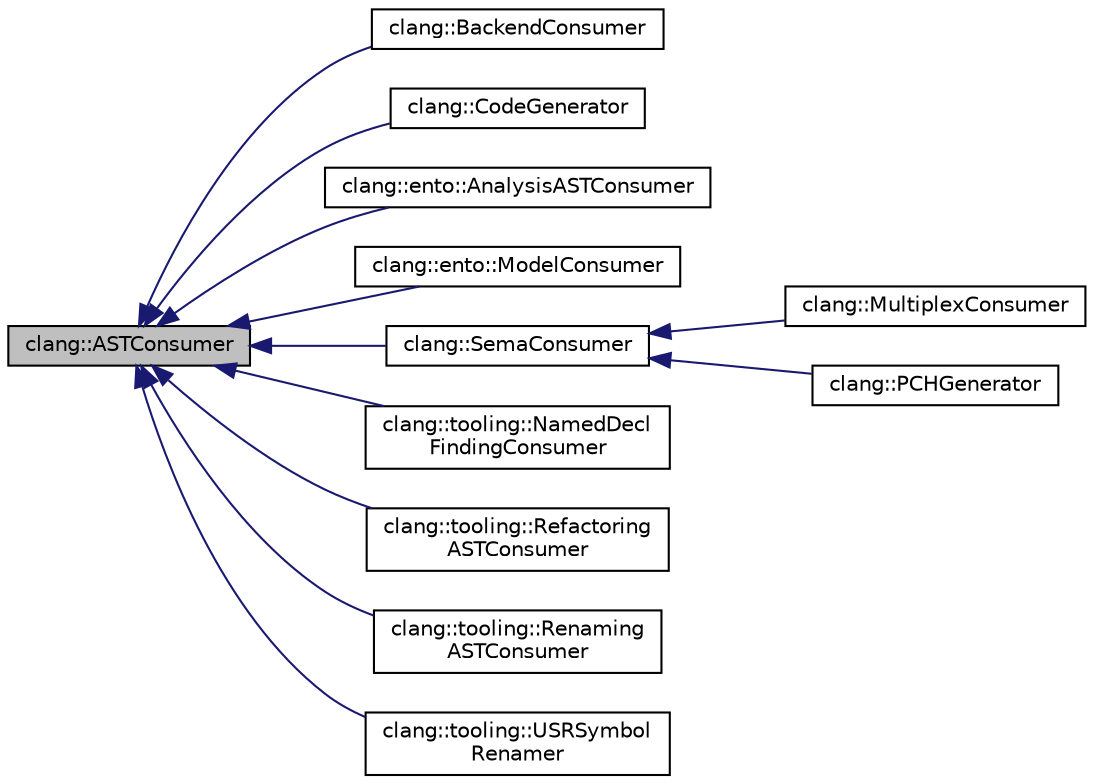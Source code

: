 digraph "clang::ASTConsumer"
{
 // LATEX_PDF_SIZE
  bgcolor="transparent";
  edge [fontname="Helvetica",fontsize="10",labelfontname="Helvetica",labelfontsize="10"];
  node [fontname="Helvetica",fontsize="10",shape=record];
  rankdir="LR";
  Node1 [label="clang::ASTConsumer",height=0.2,width=0.4,color="black", fillcolor="grey75", style="filled", fontcolor="black",tooltip="ASTConsumer - This is an abstract interface that should be implemented by clients that read ASTs."];
  Node1 -> Node2 [dir="back",color="midnightblue",fontsize="10",style="solid",fontname="Helvetica"];
  Node2 [label="clang::BackendConsumer",height=0.2,width=0.4,color="black",URL="$classclang_1_1BackendConsumer.html",tooltip=" "];
  Node1 -> Node3 [dir="back",color="midnightblue",fontsize="10",style="solid",fontname="Helvetica"];
  Node3 [label="clang::CodeGenerator",height=0.2,width=0.4,color="black",URL="$classclang_1_1CodeGenerator.html",tooltip="The primary public interface to the Clang code generator."];
  Node1 -> Node4 [dir="back",color="midnightblue",fontsize="10",style="solid",fontname="Helvetica"];
  Node4 [label="clang::ento::AnalysisASTConsumer",height=0.2,width=0.4,color="black",URL="$classclang_1_1ento_1_1AnalysisASTConsumer.html",tooltip=" "];
  Node1 -> Node5 [dir="back",color="midnightblue",fontsize="10",style="solid",fontname="Helvetica"];
  Node5 [label="clang::ento::ModelConsumer",height=0.2,width=0.4,color="black",URL="$classclang_1_1ento_1_1ModelConsumer.html",tooltip="ASTConsumer to consume model files' AST."];
  Node1 -> Node6 [dir="back",color="midnightblue",fontsize="10",style="solid",fontname="Helvetica"];
  Node6 [label="clang::SemaConsumer",height=0.2,width=0.4,color="black",URL="$classclang_1_1SemaConsumer.html",tooltip="An abstract interface that should be implemented by clients that read ASTs and then require further s..."];
  Node6 -> Node7 [dir="back",color="midnightblue",fontsize="10",style="solid",fontname="Helvetica"];
  Node7 [label="clang::MultiplexConsumer",height=0.2,width=0.4,color="black",URL="$classclang_1_1MultiplexConsumer.html",tooltip=" "];
  Node6 -> Node8 [dir="back",color="midnightblue",fontsize="10",style="solid",fontname="Helvetica"];
  Node8 [label="clang::PCHGenerator",height=0.2,width=0.4,color="black",URL="$classclang_1_1PCHGenerator.html",tooltip="AST and semantic-analysis consumer that generates a precompiled header from the parsed source code."];
  Node1 -> Node9 [dir="back",color="midnightblue",fontsize="10",style="solid",fontname="Helvetica"];
  Node9 [label="clang::tooling::NamedDecl\lFindingConsumer",height=0.2,width=0.4,color="black",URL="$classclang_1_1tooling_1_1NamedDeclFindingConsumer.html",tooltip=" "];
  Node1 -> Node10 [dir="back",color="midnightblue",fontsize="10",style="solid",fontname="Helvetica"];
  Node10 [label="clang::tooling::Refactoring\lASTConsumer",height=0.2,width=0.4,color="black",URL="$classclang_1_1tooling_1_1RefactoringASTConsumer.html",tooltip=" "];
  Node1 -> Node11 [dir="back",color="midnightblue",fontsize="10",style="solid",fontname="Helvetica"];
  Node11 [label="clang::tooling::Renaming\lASTConsumer",height=0.2,width=0.4,color="black",URL="$classclang_1_1tooling_1_1RenamingASTConsumer.html",tooltip=" "];
  Node1 -> Node12 [dir="back",color="midnightblue",fontsize="10",style="solid",fontname="Helvetica"];
  Node12 [label="clang::tooling::USRSymbol\lRenamer",height=0.2,width=0.4,color="black",URL="$classclang_1_1tooling_1_1USRSymbolRenamer.html",tooltip=" "];
}
